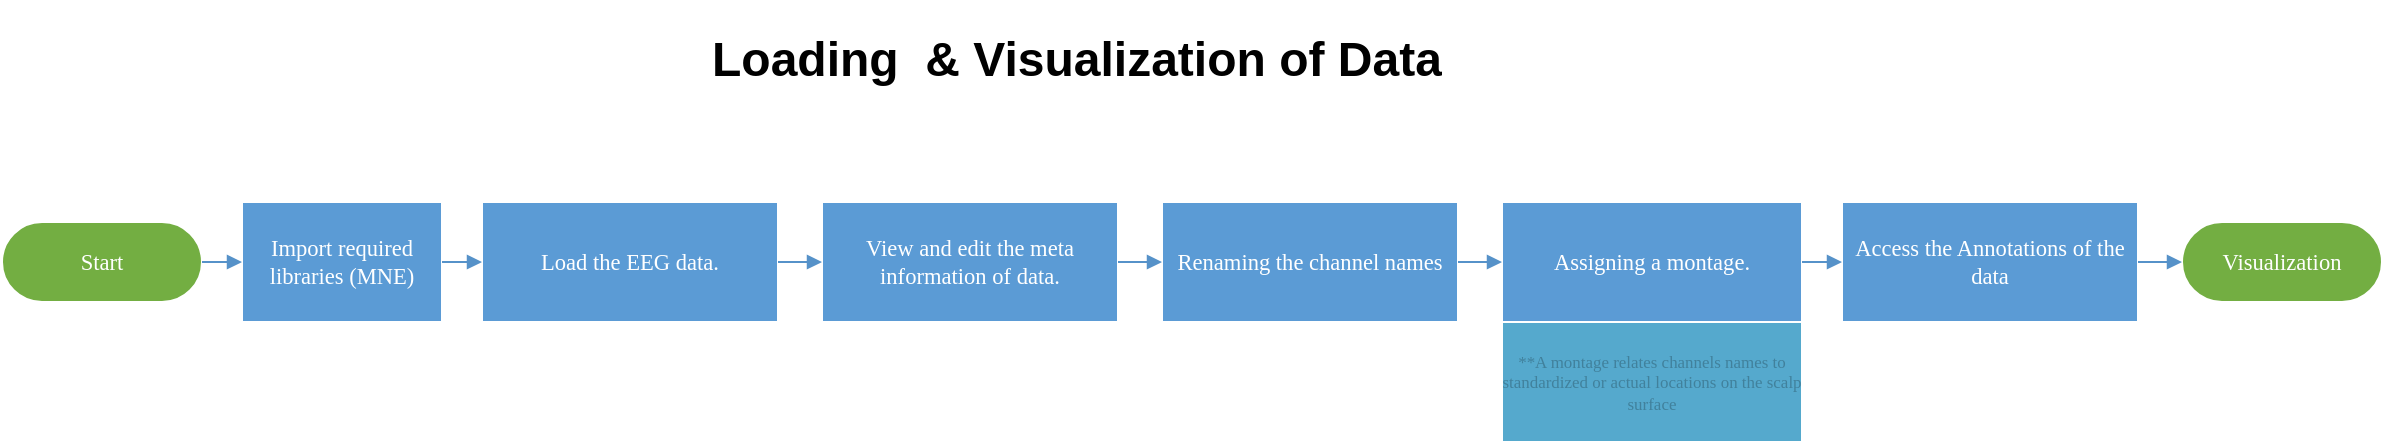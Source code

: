 <mxfile version="17.4.4" type="github"><diagram name="Page-1" id="Page-1"><mxGraphModel dx="2229" dy="1109" grid="1" gridSize="10" guides="1" tooltips="1" connect="1" arrows="1" fold="1" page="1" pageScale="1" pageWidth="850" pageHeight="1100" math="0" shadow="0"><root><mxCell id="0"/><mxCell id="1" value="Flowchart" parent="0"/><mxCell id="3" value="&lt;div style=&quot;font-size: 1px&quot;&gt;&lt;font style=&quot;font-size:11.29px;font-family:Calibri;color:#ffffff;direction:ltr;letter-spacing:0px;line-height:120%;opacity:1&quot;&gt;Import required libraries (MNE)&lt;br/&gt;&lt;/font&gt;&lt;/div&gt;" style="verticalAlign=middle;align=center;vsdxID=3;fillColor=#5b9bd5;gradientColor=none;shape=stencil(nZBLDoAgDERP0z3SIyjew0SURgSD+Lu9kMZoXLhwN9O+tukAlrNpJg1SzDH4QW/URgNYgZTkjA4UkwJUgGXng+6DX1zLfmoymdXo17xh5zmRJ6Q42BWCfc2oJfdAr+Yv+AP9Cb7OJ3H/2JG1HNGz/84klThPVCc=);strokeColor=#ffffff;spacingTop=-1;spacingBottom=-1;spacingLeft=-1;spacingRight=-1;points=[[0,0.5,0],[1,0.5,0],[0.5,1,0],[0.5,0,0]];labelBackgroundColor=none;rounded=0;html=1;whiteSpace=wrap;" parent="1" vertex="1"><mxGeometry x="-150" y="381" width="100" height="60" as="geometry"/></mxCell><mxCell id="4" value="&lt;div style=&quot;font-size: 1px&quot;&gt;&lt;font style=&quot;font-size:11.29px;font-family:Calibri;color:#ffffff;direction:ltr;letter-spacing:0px;line-height:120%;opacity:1&quot;&gt;Load the EEG data.&lt;br/&gt;&lt;/font&gt;&lt;/div&gt;" style="verticalAlign=middle;align=center;vsdxID=5;fillColor=#5b9bd5;gradientColor=none;shape=stencil(nZBLDoAgDERP0z3SIyjew0SURgSD+Lu9kMZoXLhwN9O+tukAlrNpJg1SzDH4QW/URgNYgZTkjA4UkwJUgGXng+6DX1zLfmoymdXo17xh5zmRJ6Q42BWCfc2oJfdAr+Yv+AP9Cb7OJ3H/2JG1HNGz/84klThPVCc=);strokeColor=#ffffff;spacingTop=-1;spacingBottom=-1;spacingLeft=-1;spacingRight=-1;points=[[0,0.5,0],[1,0.5,0],[0.5,1,0],[0.5,0,0]];labelBackgroundColor=none;rounded=0;html=1;whiteSpace=wrap;" parent="1" vertex="1"><mxGeometry x="-30" y="381" width="148" height="60" as="geometry"/></mxCell><mxCell id="6" value="&lt;div style=&quot;font-size: 1px&quot;&gt;&lt;font style=&quot;font-size:11.29px;font-family:Calibri;color:#ffffff;direction:ltr;letter-spacing:0px;line-height:120%;opacity:1&quot;&gt;View and edit the meta information of data.&lt;br/&gt;&lt;/font&gt;&lt;/div&gt;" style="verticalAlign=middle;align=center;vsdxID=47;fillColor=#5b9bd5;gradientColor=none;shape=stencil(nZBLDoAgDERP0z3SIyjew0SURgSD+Lu9kMZoXLhwN9O+tukAlrNpJg1SzDH4QW/URgNYgZTkjA4UkwJUgGXng+6DX1zLfmoymdXo17xh5zmRJ6Q42BWCfc2oJfdAr+Yv+AP9Cb7OJ3H/2JG1HNGz/84klThPVCc=);strokeColor=#ffffff;spacingTop=-1;spacingBottom=-1;spacingLeft=-1;spacingRight=-1;points=[[0,0.5,0],[1,0.5,0],[0.5,1,0],[0.5,0,0]];labelBackgroundColor=none;rounded=0;html=1;whiteSpace=wrap;" parent="1" vertex="1"><mxGeometry x="140" y="381" width="148" height="60" as="geometry"/></mxCell><mxCell id="7" value="&lt;div style=&quot;font-size: 1px&quot;&gt;&lt;font style=&quot;font-size:11.29px;font-family:Calibri;color:#ffffff;direction:ltr;letter-spacing:0px;line-height:120%;opacity:1&quot;&gt;Renaming the channel names&lt;br/&gt;&lt;/font&gt;&lt;/div&gt;" style="verticalAlign=middle;align=center;vsdxID=49;fillColor=#5b9bd5;gradientColor=none;shape=stencil(nZBLDoAgDERP0z3SIyjew0SURgSD+Lu9kMZoXLhwN9O+tukAlrNpJg1SzDH4QW/URgNYgZTkjA4UkwJUgGXng+6DX1zLfmoymdXo17xh5zmRJ6Q42BWCfc2oJfdAr+Yv+AP9Cb7OJ3H/2JG1HNGz/84klThPVCc=);strokeColor=#ffffff;spacingTop=-1;spacingBottom=-1;spacingLeft=-1;spacingRight=-1;points=[[0,0.5,0],[1,0.5,0],[0.5,1,0],[0.5,0,0]];labelBackgroundColor=none;rounded=0;html=1;whiteSpace=wrap;" parent="1" vertex="1"><mxGeometry x="310" y="381" width="148" height="60" as="geometry"/></mxCell><mxCell id="8" value="&lt;div style=&quot;font-size: 1px&quot;&gt;&lt;font style=&quot;font-size:11.29px;font-family:Calibri;color:#ffffff;direction:ltr;letter-spacing:0px;line-height:120%;opacity:1&quot;&gt;Assigning a montage.&lt;br/&gt;&lt;/font&gt;&lt;/div&gt;" style="verticalAlign=middle;align=center;vsdxID=51;fillColor=#5b9bd5;gradientColor=none;shape=stencil(nZBLDoAgDERP0z3SIyjew0SURgSD+Lu9kMZoXLhwN9O+tukAlrNpJg1SzDH4QW/URgNYgZTkjA4UkwJUgGXng+6DX1zLfmoymdXo17xh5zmRJ6Q42BWCfc2oJfdAr+Yv+AP9Cb7OJ3H/2JG1HNGz/84klThPVCc=);strokeColor=#ffffff;spacingTop=-1;spacingBottom=-1;spacingLeft=-1;spacingRight=-1;points=[[0,0.5,0],[1,0.5,0],[0.5,1,0],[0.5,0,0]];labelBackgroundColor=none;rounded=0;html=1;whiteSpace=wrap;" parent="1" vertex="1"><mxGeometry x="480" y="381" width="150" height="60" as="geometry"/></mxCell><mxCell id="9" value="&lt;div style=&quot;font-size: 1px&quot;&gt;&lt;font style=&quot;font-size:8.47px;font-family:Calibri;color:#41819c;direction:ltr;letter-spacing:0px;line-height:120%;opacity:1&quot;&gt;**A montage relates channels names to standardized or actual locations on the scalp surface&lt;br/&gt;&lt;/font&gt;&lt;/div&gt;" style="verticalAlign=middle;align=center;vsdxID=56;fillColor=#55a9cd;gradientColor=none;shape=stencil(nZBLDoAgDERP0z3SIyjew0SURgSD+Lu9kMZoXLhwN9O+tukAlrNpJg1SzDH4QW/URgNYgZTkjA4UkwJUgGXng+6DX1zLfmoymdXo17xh5zmRJ6Q42BWCfc2oJfdAr+Yv+AP9Cb7OJ3H/2JG1HNGz/84klThPVCc=);strokeColor=#ffffff;spacingTop=-1;spacingBottom=-1;spacingLeft=-1;spacingRight=-1;points=[];labelBackgroundColor=none;rounded=0;html=1;whiteSpace=wrap;" parent="1" vertex="1"><mxGeometry x="480" y="441" width="150" height="60" as="geometry"/></mxCell><mxCell id="10" value="&lt;div style=&quot;font-size: 1px&quot;&gt;&lt;font style=&quot;font-size:11.29px;font-family:Calibri;color:#ffffff;direction:ltr;letter-spacing:0px;line-height:120%;opacity:1&quot;&gt;Access the Annotations of the data&lt;br/&gt;&lt;/font&gt;&lt;/div&gt;" style="verticalAlign=middle;align=center;vsdxID=57;fillColor=#5b9bd5;gradientColor=none;shape=stencil(nZBLDoAgDERP0z3SIyjew0SURgSD+Lu9kMZoXLhwN9O+tukAlrNpJg1SzDH4QW/URgNYgZTkjA4UkwJUgGXng+6DX1zLfmoymdXo17xh5zmRJ6Q42BWCfc2oJfdAr+Yv+AP9Cb7OJ3H/2JG1HNGz/84klThPVCc=);strokeColor=#ffffff;spacingTop=-1;spacingBottom=-1;spacingLeft=-1;spacingRight=-1;points=[[0,0.5,0],[1,0.5,0],[0.5,1,0],[0.5,0,0]];labelBackgroundColor=none;rounded=0;html=1;whiteSpace=wrap;" parent="1" vertex="1"><mxGeometry x="650" y="381" width="148" height="60" as="geometry"/></mxCell><mxCell id="11" value="&lt;div style=&quot;font-size: 1px&quot;&gt;&lt;font style=&quot;font-size:11.29px;font-family:Calibri;color:#ffffff;direction:ltr;letter-spacing:0px;line-height:120%;opacity:1&quot;&gt;Visualization&lt;br/&gt;&lt;/font&gt;&lt;/div&gt;" style="verticalAlign=middle;align=center;vsdxID=59;fillColor=#73ae42;gradientColor=none;shape=stencil(tVLLDsIgEPwajiQIMfFe638Qu22JCM2Ctv69kK0Rm9qDibeZndkXC1NV6PUATIoQ0V9gNE3smToyKY3rAU1MiKmaqar1CB36m2uIDzo7M7r6e64wUZ4UOUWKB9GdIH4irzWu8B42vRrPScNFXZzN+5mvl3qJXE8mcPRRR+Pdh2Y1dsBTE95a3c0TkBRGgKEIb6wg1/r+ssCXd/vLCgm8z9caa+n6pb48dwrRV1H1Ew==);strokeColor=#ffffff;spacingTop=-1;spacingBottom=-1;spacingLeft=-1;spacingRight=-1;points=[[0.5,1,0],[0.5,0,0],[0,0.5,0],[1,0.5,0]];labelBackgroundColor=none;rounded=0;html=1;whiteSpace=wrap;" parent="1" vertex="1"><mxGeometry x="820" y="391" width="100" height="40" as="geometry"/></mxCell><mxCell id="ANtJt1IwZLDx81in1wr9-19" value="&lt;h1&gt;Loading&amp;nbsp; &amp;amp; Visualization of Data&lt;/h1&gt;" style="text;html=1;strokeColor=none;fillColor=none;spacing=5;spacingTop=-20;whiteSpace=wrap;overflow=hidden;rounded=0;" vertex="1" parent="1"><mxGeometry x="80" y="290" width="460" height="40" as="geometry"/></mxCell><mxCell id="ANtJt1IwZLDx81in1wr9-26" value="&lt;div style=&quot;font-size: 1px&quot;&gt;&lt;font style=&quot;font-size:11.29px;font-family:Calibri;color:#ffffff;direction:ltr;letter-spacing:0px;line-height:120%;opacity:1&quot;&gt;Start&lt;br/&gt;&lt;/font&gt;&lt;/div&gt;" style="verticalAlign=middle;align=center;vsdxID=45;fillColor=#73ae42;gradientColor=none;shape=stencil(tVLLDsIgEPwajiQIMfFe638Qu22JCM2Ctv69kK0Rm9qDibeZndkXC1NV6PUATIoQ0V9gNE3smToyKY3rAU1MiKmaqar1CB36m2uIDzo7M7r6e64wUZ4UOUWKB9GdIH4irzWu8B42vRrPScNFXZzN+5mvl3qJXE8mcPRRR+Pdh2Y1dsBTE95a3c0TkBRGgKEIb6wg1/r+ssCXd/vLCgm8z9caa+n6pb48dwrRV1H1Ew==);strokeColor=#ffffff;spacingTop=-1;spacingBottom=-1;spacingLeft=-1;spacingRight=-1;points=[[0.5,1,0],[0.5,0,0],[0,0.5,0],[1,0.5,0]];labelBackgroundColor=none;rounded=0;html=1;whiteSpace=wrap;" vertex="1" parent="1"><mxGeometry x="-270" y="391" width="100" height="40" as="geometry"/></mxCell><mxCell id="2" value="Connector" parent="0"/><mxCell id="12" style="vsdxID=6;edgeStyle=none;startArrow=none;endArrow=block;startSize=5;endSize=5;strokeColor=#5692c9;spacingTop=0;spacingBottom=0;spacingLeft=0;spacingRight=0;verticalAlign=middle;html=1;labelBackgroundColor=#ffffff;rounded=0;exitX=1;exitY=0.5;exitDx=0;exitDy=0;exitPerimeter=0;entryX=0;entryY=0.5;entryDx=0;entryDy=0;entryPerimeter=0;" parent="2" source="3" target="4" edge="1"><mxGeometry relative="1" as="geometry"><mxPoint x="10" as="offset"/><Array as="points"/></mxGeometry></mxCell><mxCell id="13" style="vsdxID=46;edgeStyle=none;startArrow=none;endArrow=block;startSize=5;endSize=5;strokeColor=#5692c9;spacingTop=0;spacingBottom=0;spacingLeft=0;spacingRight=0;verticalAlign=middle;html=1;labelBackgroundColor=#ffffff;rounded=0;exitX=1;exitY=0.5;exitDx=0;exitDy=0;exitPerimeter=0;entryX=0;entryY=0.5;entryDx=0;entryDy=0;entryPerimeter=0;" parent="2" source="ANtJt1IwZLDx81in1wr9-26" target="3" edge="1"><mxGeometry relative="1" as="geometry"><mxPoint x="10" as="offset"/><Array as="points"/></mxGeometry></mxCell><mxCell id="14" style="vsdxID=60;edgeStyle=none;startArrow=none;endArrow=block;startSize=5;endSize=5;strokeColor=#5692c9;spacingTop=0;spacingBottom=0;spacingLeft=0;spacingRight=0;verticalAlign=middle;html=1;labelBackgroundColor=#ffffff;rounded=0;exitX=1;exitY=0.5;exitDx=0;exitDy=0;exitPerimeter=0;entryX=0;entryY=0.5;entryDx=0;entryDy=0;entryPerimeter=0;" parent="2" source="10" target="11" edge="1"><mxGeometry relative="1" as="geometry"><mxPoint x="10" as="offset"/><Array as="points"/></mxGeometry></mxCell><mxCell id="15" style="vsdxID=58;edgeStyle=none;startArrow=none;endArrow=block;startSize=5;endSize=5;strokeColor=#5692c9;spacingTop=0;spacingBottom=0;spacingLeft=0;spacingRight=0;verticalAlign=middle;html=1;labelBackgroundColor=#ffffff;rounded=0;exitX=1;exitY=0.5;exitDx=0;exitDy=0;exitPerimeter=0;entryX=0;entryY=0.5;entryDx=0;entryDy=0;entryPerimeter=0;" parent="2" source="8" target="10" edge="1"><mxGeometry relative="1" as="geometry"><mxPoint x="10" as="offset"/><Array as="points"/></mxGeometry></mxCell><mxCell id="16" style="vsdxID=52;edgeStyle=none;startArrow=none;endArrow=block;startSize=5;endSize=5;strokeColor=#5692c9;spacingTop=0;spacingBottom=0;spacingLeft=0;spacingRight=0;verticalAlign=middle;html=1;labelBackgroundColor=#ffffff;rounded=0;exitX=1;exitY=0.5;exitDx=0;exitDy=0;exitPerimeter=0;entryX=0;entryY=0.5;entryDx=0;entryDy=0;entryPerimeter=0;" parent="2" source="7" target="8" edge="1"><mxGeometry relative="1" as="geometry"><mxPoint x="10" as="offset"/><Array as="points"/></mxGeometry></mxCell><mxCell id="17" style="vsdxID=48;edgeStyle=none;startArrow=none;endArrow=block;startSize=5;endSize=5;strokeColor=#5692c9;spacingTop=0;spacingBottom=0;spacingLeft=0;spacingRight=0;verticalAlign=middle;html=1;labelBackgroundColor=#ffffff;rounded=0;exitX=1;exitY=0.5;exitDx=0;exitDy=0;exitPerimeter=0;entryX=0;entryY=0.5;entryDx=0;entryDy=0;entryPerimeter=0;" parent="2" source="4" target="6" edge="1"><mxGeometry relative="1" as="geometry"><mxPoint x="10" as="offset"/><Array as="points"/></mxGeometry></mxCell><mxCell id="18" style="vsdxID=50;edgeStyle=none;startArrow=none;endArrow=block;startSize=5;endSize=5;strokeColor=#5692c9;spacingTop=0;spacingBottom=0;spacingLeft=0;spacingRight=0;verticalAlign=middle;html=1;labelBackgroundColor=#ffffff;rounded=0;exitX=1;exitY=0.5;exitDx=0;exitDy=0;exitPerimeter=0;entryX=0;entryY=0.5;entryDx=0;entryDy=0;entryPerimeter=0;" parent="2" source="6" target="7" edge="1"><mxGeometry relative="1" as="geometry"><mxPoint x="10" as="offset"/><Array as="points"/></mxGeometry></mxCell></root></mxGraphModel></diagram></mxfile>